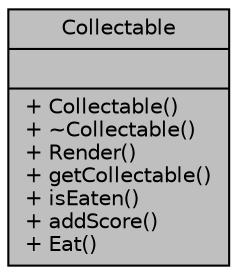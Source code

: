 digraph "Collectable"
{
  edge [fontname="Helvetica",fontsize="10",labelfontname="Helvetica",labelfontsize="10"];
  node [fontname="Helvetica",fontsize="10",shape=record];
  Node1 [label="{Collectable\n||+ Collectable()\l+ ~Collectable()\l+ Render()\l+ getCollectable()\l+ isEaten()\l+ addScore()\l+ Eat()\l}",height=0.2,width=0.4,color="black", fillcolor="grey75", style="filled", fontcolor="black"];
}
